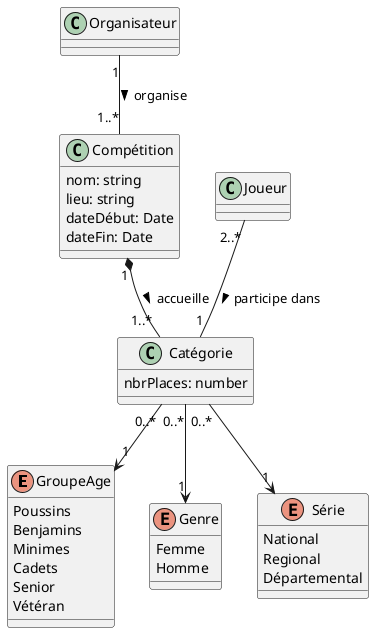 La fédération française de tennis de table lève des fonds dédiés à
la création d’un outil complet de gestion de compétition.
Cette application pourra être utilisée par les membres d’un club,
une entreprise ou un particulier souhaitant organiser des compétitions.
L’outil devra permettre de gérer un ou plusieurs compétitions.

Chaque compétition est définie par plusieurs informations :
    • Le lieu de la compétition
    • Les catégories accueillies par la compétition
    • Le nombre de participant.e.s par catégorie

Les catégories sont définies par plusieurs informations :
    - L’âge des participants :
        o Poussins
        o Benjamins
        o Minimes
        o Cadets
        o Senior
        o Vétéran
    - La série :
        o N1, N2 → national
        o R1, R2 → régional
        o D1, D2 → départemental
    - Le genre :
        o Femme
        o Homme

Chaque joueur/joueuse est défini.e par :
    - Un nombre de points pour le classement global (national)
    - Un nombre de points propres à la compétition

Les joueurs/joueuses seront réparti.e.s en groupes et chaque groupe est divisé en poules.

@startuml
enum GroupeAge {
    Poussins
    Benjamins
    Minimes
    Cadets
    Senior
    Vétéran
}
enum Genre {
    Femme
    Homme
}
enum Série {
    National
    Regional
    Départemental
}
class Organisateur {
}
class Compétition {
    nom: string
    lieu: string
    dateDébut: Date
    dateFin: Date
}
class Catégorie {
    nbrPlaces: number
}

class Joueur

Organisateur "1" -- "1..*" Compétition: organise >
Compétition "1" *-- "1..*" Catégorie: accueille >
Catégorie "0..*" --> "1" GroupeAge
Catégorie "0..*" --> "1" Genre
Catégorie "0..*" --> "1" Série
Joueur "2..*" -- "1" Catégorie: participe dans >

@enduml